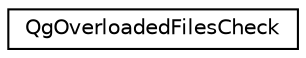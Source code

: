 digraph "Graphical Class Hierarchy"
{
 // LATEX_PDF_SIZE
  edge [fontname="Helvetica",fontsize="10",labelfontname="Helvetica",labelfontsize="10"];
  node [fontname="Helvetica",fontsize="10",shape=record];
  rankdir="LR";
  Node0 [label="QgOverloadedFilesCheck",height=0.2,width=0.4,color="black", fillcolor="white", style="filled",URL="$classQgOverloadedFilesCheck.html",tooltip=" "];
}
